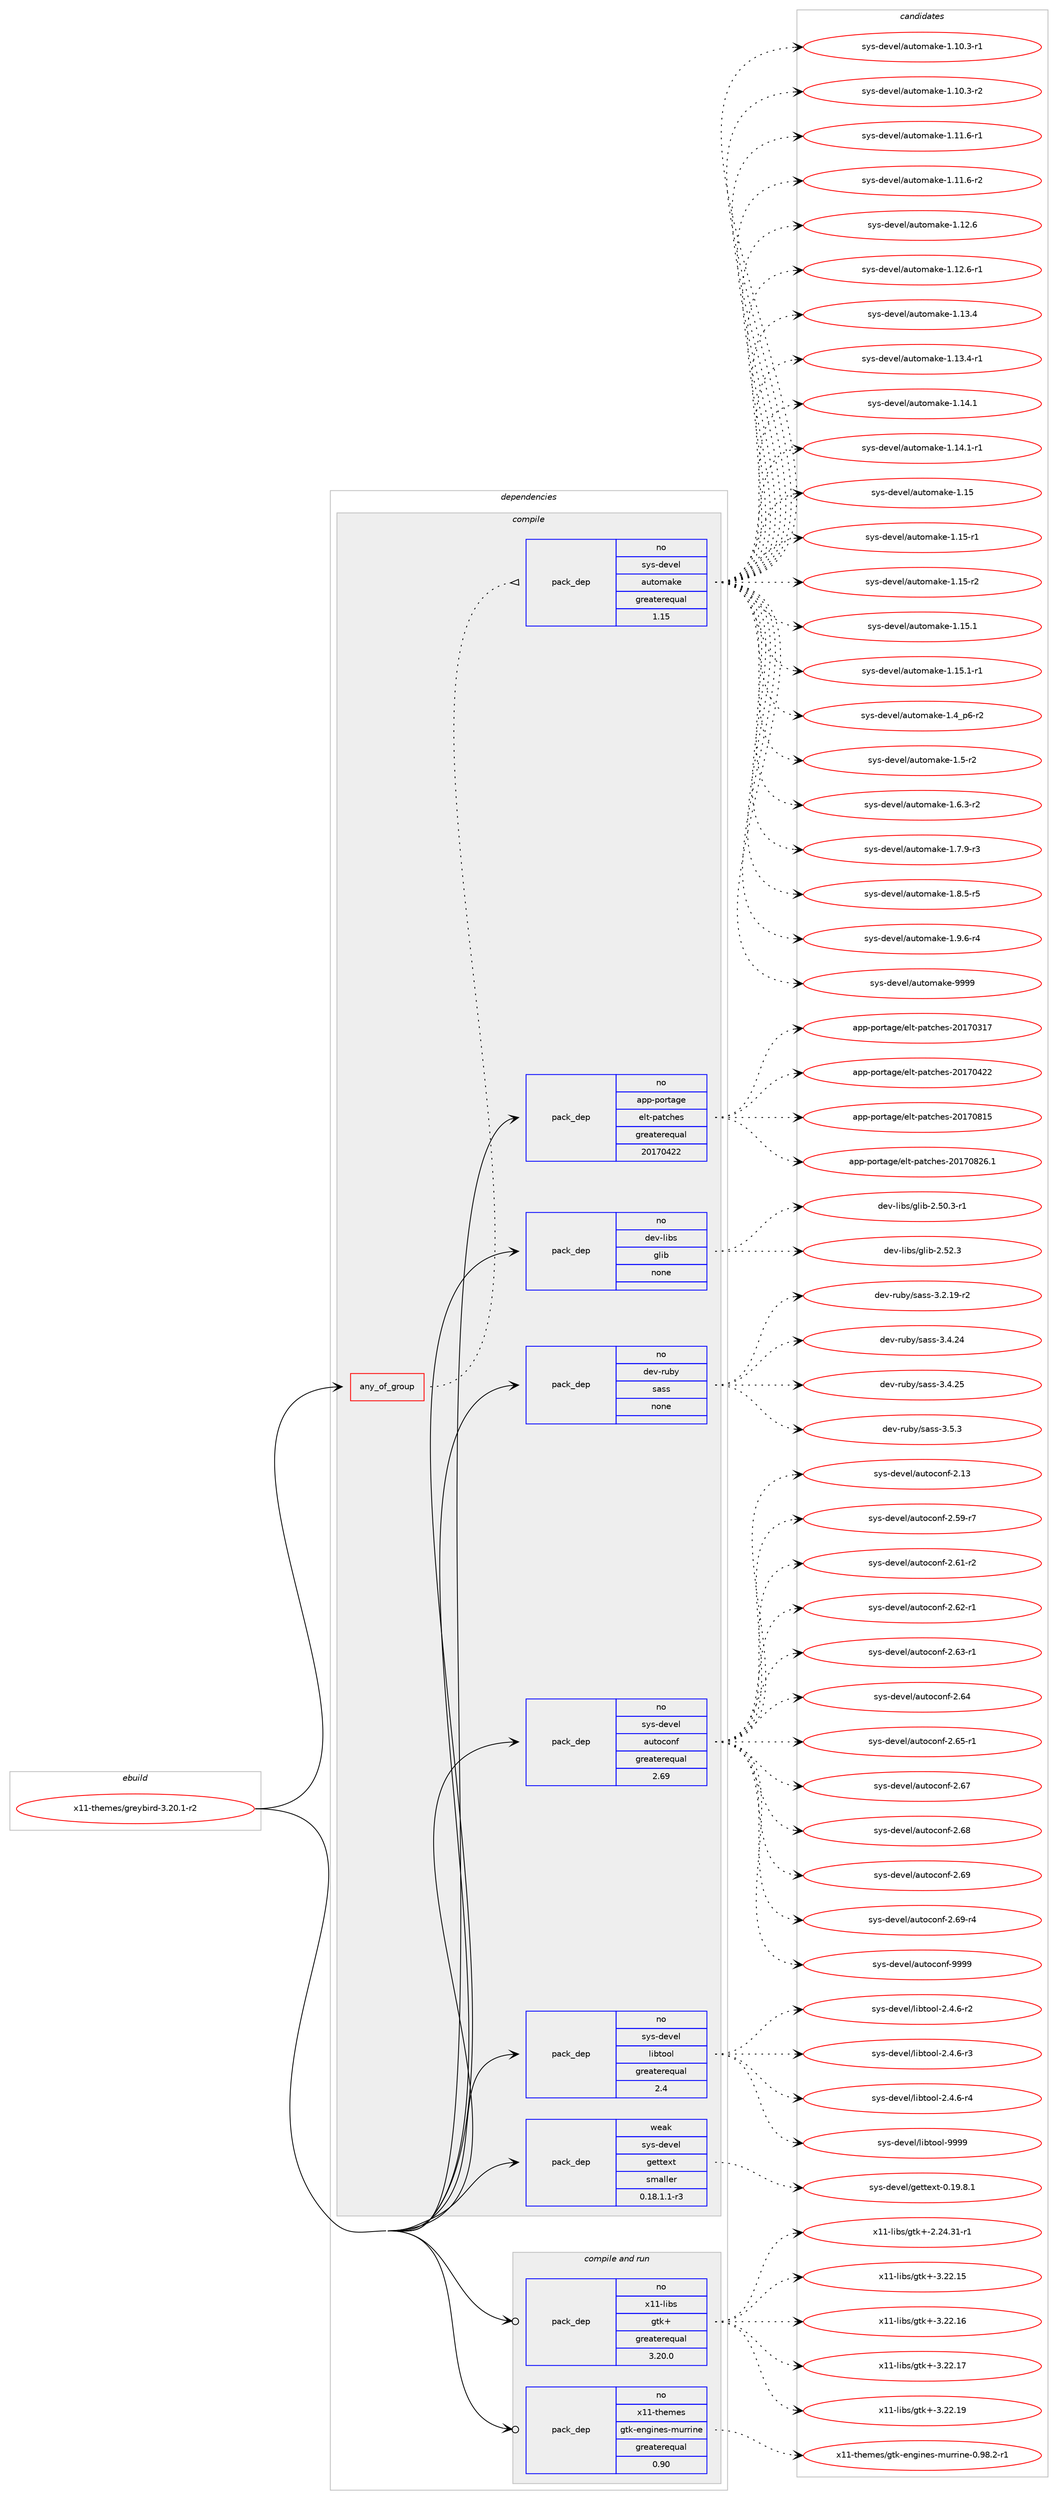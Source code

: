 digraph prolog {

# *************
# Graph options
# *************

newrank=true;
concentrate=true;
compound=true;
graph [rankdir=LR,fontname=Helvetica,fontsize=10,ranksep=1.5];#, ranksep=2.5, nodesep=0.2];
edge  [arrowhead=vee];
node  [fontname=Helvetica,fontsize=10];

# **********
# The ebuild
# **********

subgraph cluster_leftcol {
color=gray;
rank=same;
label=<<i>ebuild</i>>;
id [label="x11-themes/greybird-3.20.1-r2", color=red, width=4, href="../x11-themes/greybird-3.20.1-r2.svg"];
}

# ****************
# The dependencies
# ****************

subgraph cluster_midcol {
color=gray;
label=<<i>dependencies</i>>;
subgraph cluster_compile {
fillcolor="#eeeeee";
style=filled;
label=<<i>compile</i>>;
subgraph any9697 {
dependency529977 [label=<<TABLE BORDER="0" CELLBORDER="1" CELLSPACING="0" CELLPADDING="4"><TR><TD CELLPADDING="10">any_of_group</TD></TR></TABLE>>, shape=none, color=red];subgraph pack396060 {
dependency529978 [label=<<TABLE BORDER="0" CELLBORDER="1" CELLSPACING="0" CELLPADDING="4" WIDTH="220"><TR><TD ROWSPAN="6" CELLPADDING="30">pack_dep</TD></TR><TR><TD WIDTH="110">no</TD></TR><TR><TD>sys-devel</TD></TR><TR><TD>automake</TD></TR><TR><TD>greaterequal</TD></TR><TR><TD>1.15</TD></TR></TABLE>>, shape=none, color=blue];
}
dependency529977:e -> dependency529978:w [weight=20,style="dotted",arrowhead="oinv"];
}
id:e -> dependency529977:w [weight=20,style="solid",arrowhead="vee"];
subgraph pack396061 {
dependency529979 [label=<<TABLE BORDER="0" CELLBORDER="1" CELLSPACING="0" CELLPADDING="4" WIDTH="220"><TR><TD ROWSPAN="6" CELLPADDING="30">pack_dep</TD></TR><TR><TD WIDTH="110">no</TD></TR><TR><TD>app-portage</TD></TR><TR><TD>elt-patches</TD></TR><TR><TD>greaterequal</TD></TR><TR><TD>20170422</TD></TR></TABLE>>, shape=none, color=blue];
}
id:e -> dependency529979:w [weight=20,style="solid",arrowhead="vee"];
subgraph pack396062 {
dependency529980 [label=<<TABLE BORDER="0" CELLBORDER="1" CELLSPACING="0" CELLPADDING="4" WIDTH="220"><TR><TD ROWSPAN="6" CELLPADDING="30">pack_dep</TD></TR><TR><TD WIDTH="110">no</TD></TR><TR><TD>dev-libs</TD></TR><TR><TD>glib</TD></TR><TR><TD>none</TD></TR><TR><TD></TD></TR></TABLE>>, shape=none, color=blue];
}
id:e -> dependency529980:w [weight=20,style="solid",arrowhead="vee"];
subgraph pack396063 {
dependency529981 [label=<<TABLE BORDER="0" CELLBORDER="1" CELLSPACING="0" CELLPADDING="4" WIDTH="220"><TR><TD ROWSPAN="6" CELLPADDING="30">pack_dep</TD></TR><TR><TD WIDTH="110">no</TD></TR><TR><TD>dev-ruby</TD></TR><TR><TD>sass</TD></TR><TR><TD>none</TD></TR><TR><TD></TD></TR></TABLE>>, shape=none, color=blue];
}
id:e -> dependency529981:w [weight=20,style="solid",arrowhead="vee"];
subgraph pack396064 {
dependency529982 [label=<<TABLE BORDER="0" CELLBORDER="1" CELLSPACING="0" CELLPADDING="4" WIDTH="220"><TR><TD ROWSPAN="6" CELLPADDING="30">pack_dep</TD></TR><TR><TD WIDTH="110">no</TD></TR><TR><TD>sys-devel</TD></TR><TR><TD>autoconf</TD></TR><TR><TD>greaterequal</TD></TR><TR><TD>2.69</TD></TR></TABLE>>, shape=none, color=blue];
}
id:e -> dependency529982:w [weight=20,style="solid",arrowhead="vee"];
subgraph pack396065 {
dependency529983 [label=<<TABLE BORDER="0" CELLBORDER="1" CELLSPACING="0" CELLPADDING="4" WIDTH="220"><TR><TD ROWSPAN="6" CELLPADDING="30">pack_dep</TD></TR><TR><TD WIDTH="110">no</TD></TR><TR><TD>sys-devel</TD></TR><TR><TD>libtool</TD></TR><TR><TD>greaterequal</TD></TR><TR><TD>2.4</TD></TR></TABLE>>, shape=none, color=blue];
}
id:e -> dependency529983:w [weight=20,style="solid",arrowhead="vee"];
subgraph pack396066 {
dependency529984 [label=<<TABLE BORDER="0" CELLBORDER="1" CELLSPACING="0" CELLPADDING="4" WIDTH="220"><TR><TD ROWSPAN="6" CELLPADDING="30">pack_dep</TD></TR><TR><TD WIDTH="110">weak</TD></TR><TR><TD>sys-devel</TD></TR><TR><TD>gettext</TD></TR><TR><TD>smaller</TD></TR><TR><TD>0.18.1.1-r3</TD></TR></TABLE>>, shape=none, color=blue];
}
id:e -> dependency529984:w [weight=20,style="solid",arrowhead="vee"];
}
subgraph cluster_compileandrun {
fillcolor="#eeeeee";
style=filled;
label=<<i>compile and run</i>>;
subgraph pack396067 {
dependency529985 [label=<<TABLE BORDER="0" CELLBORDER="1" CELLSPACING="0" CELLPADDING="4" WIDTH="220"><TR><TD ROWSPAN="6" CELLPADDING="30">pack_dep</TD></TR><TR><TD WIDTH="110">no</TD></TR><TR><TD>x11-libs</TD></TR><TR><TD>gtk+</TD></TR><TR><TD>greaterequal</TD></TR><TR><TD>3.20.0</TD></TR></TABLE>>, shape=none, color=blue];
}
id:e -> dependency529985:w [weight=20,style="solid",arrowhead="odotvee"];
subgraph pack396068 {
dependency529986 [label=<<TABLE BORDER="0" CELLBORDER="1" CELLSPACING="0" CELLPADDING="4" WIDTH="220"><TR><TD ROWSPAN="6" CELLPADDING="30">pack_dep</TD></TR><TR><TD WIDTH="110">no</TD></TR><TR><TD>x11-themes</TD></TR><TR><TD>gtk-engines-murrine</TD></TR><TR><TD>greaterequal</TD></TR><TR><TD>0.90</TD></TR></TABLE>>, shape=none, color=blue];
}
id:e -> dependency529986:w [weight=20,style="solid",arrowhead="odotvee"];
}
subgraph cluster_run {
fillcolor="#eeeeee";
style=filled;
label=<<i>run</i>>;
}
}

# **************
# The candidates
# **************

subgraph cluster_choices {
rank=same;
color=gray;
label=<<i>candidates</i>>;

subgraph choice396060 {
color=black;
nodesep=1;
choice11512111545100101118101108479711711611110997107101454946494846514511449 [label="sys-devel/automake-1.10.3-r1", color=red, width=4,href="../sys-devel/automake-1.10.3-r1.svg"];
choice11512111545100101118101108479711711611110997107101454946494846514511450 [label="sys-devel/automake-1.10.3-r2", color=red, width=4,href="../sys-devel/automake-1.10.3-r2.svg"];
choice11512111545100101118101108479711711611110997107101454946494946544511449 [label="sys-devel/automake-1.11.6-r1", color=red, width=4,href="../sys-devel/automake-1.11.6-r1.svg"];
choice11512111545100101118101108479711711611110997107101454946494946544511450 [label="sys-devel/automake-1.11.6-r2", color=red, width=4,href="../sys-devel/automake-1.11.6-r2.svg"];
choice1151211154510010111810110847971171161111099710710145494649504654 [label="sys-devel/automake-1.12.6", color=red, width=4,href="../sys-devel/automake-1.12.6.svg"];
choice11512111545100101118101108479711711611110997107101454946495046544511449 [label="sys-devel/automake-1.12.6-r1", color=red, width=4,href="../sys-devel/automake-1.12.6-r1.svg"];
choice1151211154510010111810110847971171161111099710710145494649514652 [label="sys-devel/automake-1.13.4", color=red, width=4,href="../sys-devel/automake-1.13.4.svg"];
choice11512111545100101118101108479711711611110997107101454946495146524511449 [label="sys-devel/automake-1.13.4-r1", color=red, width=4,href="../sys-devel/automake-1.13.4-r1.svg"];
choice1151211154510010111810110847971171161111099710710145494649524649 [label="sys-devel/automake-1.14.1", color=red, width=4,href="../sys-devel/automake-1.14.1.svg"];
choice11512111545100101118101108479711711611110997107101454946495246494511449 [label="sys-devel/automake-1.14.1-r1", color=red, width=4,href="../sys-devel/automake-1.14.1-r1.svg"];
choice115121115451001011181011084797117116111109971071014549464953 [label="sys-devel/automake-1.15", color=red, width=4,href="../sys-devel/automake-1.15.svg"];
choice1151211154510010111810110847971171161111099710710145494649534511449 [label="sys-devel/automake-1.15-r1", color=red, width=4,href="../sys-devel/automake-1.15-r1.svg"];
choice1151211154510010111810110847971171161111099710710145494649534511450 [label="sys-devel/automake-1.15-r2", color=red, width=4,href="../sys-devel/automake-1.15-r2.svg"];
choice1151211154510010111810110847971171161111099710710145494649534649 [label="sys-devel/automake-1.15.1", color=red, width=4,href="../sys-devel/automake-1.15.1.svg"];
choice11512111545100101118101108479711711611110997107101454946495346494511449 [label="sys-devel/automake-1.15.1-r1", color=red, width=4,href="../sys-devel/automake-1.15.1-r1.svg"];
choice115121115451001011181011084797117116111109971071014549465295112544511450 [label="sys-devel/automake-1.4_p6-r2", color=red, width=4,href="../sys-devel/automake-1.4_p6-r2.svg"];
choice11512111545100101118101108479711711611110997107101454946534511450 [label="sys-devel/automake-1.5-r2", color=red, width=4,href="../sys-devel/automake-1.5-r2.svg"];
choice115121115451001011181011084797117116111109971071014549465446514511450 [label="sys-devel/automake-1.6.3-r2", color=red, width=4,href="../sys-devel/automake-1.6.3-r2.svg"];
choice115121115451001011181011084797117116111109971071014549465546574511451 [label="sys-devel/automake-1.7.9-r3", color=red, width=4,href="../sys-devel/automake-1.7.9-r3.svg"];
choice115121115451001011181011084797117116111109971071014549465646534511453 [label="sys-devel/automake-1.8.5-r5", color=red, width=4,href="../sys-devel/automake-1.8.5-r5.svg"];
choice115121115451001011181011084797117116111109971071014549465746544511452 [label="sys-devel/automake-1.9.6-r4", color=red, width=4,href="../sys-devel/automake-1.9.6-r4.svg"];
choice115121115451001011181011084797117116111109971071014557575757 [label="sys-devel/automake-9999", color=red, width=4,href="../sys-devel/automake-9999.svg"];
dependency529978:e -> choice11512111545100101118101108479711711611110997107101454946494846514511449:w [style=dotted,weight="100"];
dependency529978:e -> choice11512111545100101118101108479711711611110997107101454946494846514511450:w [style=dotted,weight="100"];
dependency529978:e -> choice11512111545100101118101108479711711611110997107101454946494946544511449:w [style=dotted,weight="100"];
dependency529978:e -> choice11512111545100101118101108479711711611110997107101454946494946544511450:w [style=dotted,weight="100"];
dependency529978:e -> choice1151211154510010111810110847971171161111099710710145494649504654:w [style=dotted,weight="100"];
dependency529978:e -> choice11512111545100101118101108479711711611110997107101454946495046544511449:w [style=dotted,weight="100"];
dependency529978:e -> choice1151211154510010111810110847971171161111099710710145494649514652:w [style=dotted,weight="100"];
dependency529978:e -> choice11512111545100101118101108479711711611110997107101454946495146524511449:w [style=dotted,weight="100"];
dependency529978:e -> choice1151211154510010111810110847971171161111099710710145494649524649:w [style=dotted,weight="100"];
dependency529978:e -> choice11512111545100101118101108479711711611110997107101454946495246494511449:w [style=dotted,weight="100"];
dependency529978:e -> choice115121115451001011181011084797117116111109971071014549464953:w [style=dotted,weight="100"];
dependency529978:e -> choice1151211154510010111810110847971171161111099710710145494649534511449:w [style=dotted,weight="100"];
dependency529978:e -> choice1151211154510010111810110847971171161111099710710145494649534511450:w [style=dotted,weight="100"];
dependency529978:e -> choice1151211154510010111810110847971171161111099710710145494649534649:w [style=dotted,weight="100"];
dependency529978:e -> choice11512111545100101118101108479711711611110997107101454946495346494511449:w [style=dotted,weight="100"];
dependency529978:e -> choice115121115451001011181011084797117116111109971071014549465295112544511450:w [style=dotted,weight="100"];
dependency529978:e -> choice11512111545100101118101108479711711611110997107101454946534511450:w [style=dotted,weight="100"];
dependency529978:e -> choice115121115451001011181011084797117116111109971071014549465446514511450:w [style=dotted,weight="100"];
dependency529978:e -> choice115121115451001011181011084797117116111109971071014549465546574511451:w [style=dotted,weight="100"];
dependency529978:e -> choice115121115451001011181011084797117116111109971071014549465646534511453:w [style=dotted,weight="100"];
dependency529978:e -> choice115121115451001011181011084797117116111109971071014549465746544511452:w [style=dotted,weight="100"];
dependency529978:e -> choice115121115451001011181011084797117116111109971071014557575757:w [style=dotted,weight="100"];
}
subgraph choice396061 {
color=black;
nodesep=1;
choice97112112451121111141169710310147101108116451129711699104101115455048495548514955 [label="app-portage/elt-patches-20170317", color=red, width=4,href="../app-portage/elt-patches-20170317.svg"];
choice97112112451121111141169710310147101108116451129711699104101115455048495548525050 [label="app-portage/elt-patches-20170422", color=red, width=4,href="../app-portage/elt-patches-20170422.svg"];
choice97112112451121111141169710310147101108116451129711699104101115455048495548564953 [label="app-portage/elt-patches-20170815", color=red, width=4,href="../app-portage/elt-patches-20170815.svg"];
choice971121124511211111411697103101471011081164511297116991041011154550484955485650544649 [label="app-portage/elt-patches-20170826.1", color=red, width=4,href="../app-portage/elt-patches-20170826.1.svg"];
dependency529979:e -> choice97112112451121111141169710310147101108116451129711699104101115455048495548514955:w [style=dotted,weight="100"];
dependency529979:e -> choice97112112451121111141169710310147101108116451129711699104101115455048495548525050:w [style=dotted,weight="100"];
dependency529979:e -> choice97112112451121111141169710310147101108116451129711699104101115455048495548564953:w [style=dotted,weight="100"];
dependency529979:e -> choice971121124511211111411697103101471011081164511297116991041011154550484955485650544649:w [style=dotted,weight="100"];
}
subgraph choice396062 {
color=black;
nodesep=1;
choice10010111845108105981154710310810598455046534846514511449 [label="dev-libs/glib-2.50.3-r1", color=red, width=4,href="../dev-libs/glib-2.50.3-r1.svg"];
choice1001011184510810598115471031081059845504653504651 [label="dev-libs/glib-2.52.3", color=red, width=4,href="../dev-libs/glib-2.52.3.svg"];
dependency529980:e -> choice10010111845108105981154710310810598455046534846514511449:w [style=dotted,weight="100"];
dependency529980:e -> choice1001011184510810598115471031081059845504653504651:w [style=dotted,weight="100"];
}
subgraph choice396063 {
color=black;
nodesep=1;
choice10010111845114117981214711597115115455146504649574511450 [label="dev-ruby/sass-3.2.19-r2", color=red, width=4,href="../dev-ruby/sass-3.2.19-r2.svg"];
choice1001011184511411798121471159711511545514652465052 [label="dev-ruby/sass-3.4.24", color=red, width=4,href="../dev-ruby/sass-3.4.24.svg"];
choice1001011184511411798121471159711511545514652465053 [label="dev-ruby/sass-3.4.25", color=red, width=4,href="../dev-ruby/sass-3.4.25.svg"];
choice10010111845114117981214711597115115455146534651 [label="dev-ruby/sass-3.5.3", color=red, width=4,href="../dev-ruby/sass-3.5.3.svg"];
dependency529981:e -> choice10010111845114117981214711597115115455146504649574511450:w [style=dotted,weight="100"];
dependency529981:e -> choice1001011184511411798121471159711511545514652465052:w [style=dotted,weight="100"];
dependency529981:e -> choice1001011184511411798121471159711511545514652465053:w [style=dotted,weight="100"];
dependency529981:e -> choice10010111845114117981214711597115115455146534651:w [style=dotted,weight="100"];
}
subgraph choice396064 {
color=black;
nodesep=1;
choice115121115451001011181011084797117116111991111101024550464951 [label="sys-devel/autoconf-2.13", color=red, width=4,href="../sys-devel/autoconf-2.13.svg"];
choice1151211154510010111810110847971171161119911111010245504653574511455 [label="sys-devel/autoconf-2.59-r7", color=red, width=4,href="../sys-devel/autoconf-2.59-r7.svg"];
choice1151211154510010111810110847971171161119911111010245504654494511450 [label="sys-devel/autoconf-2.61-r2", color=red, width=4,href="../sys-devel/autoconf-2.61-r2.svg"];
choice1151211154510010111810110847971171161119911111010245504654504511449 [label="sys-devel/autoconf-2.62-r1", color=red, width=4,href="../sys-devel/autoconf-2.62-r1.svg"];
choice1151211154510010111810110847971171161119911111010245504654514511449 [label="sys-devel/autoconf-2.63-r1", color=red, width=4,href="../sys-devel/autoconf-2.63-r1.svg"];
choice115121115451001011181011084797117116111991111101024550465452 [label="sys-devel/autoconf-2.64", color=red, width=4,href="../sys-devel/autoconf-2.64.svg"];
choice1151211154510010111810110847971171161119911111010245504654534511449 [label="sys-devel/autoconf-2.65-r1", color=red, width=4,href="../sys-devel/autoconf-2.65-r1.svg"];
choice115121115451001011181011084797117116111991111101024550465455 [label="sys-devel/autoconf-2.67", color=red, width=4,href="../sys-devel/autoconf-2.67.svg"];
choice115121115451001011181011084797117116111991111101024550465456 [label="sys-devel/autoconf-2.68", color=red, width=4,href="../sys-devel/autoconf-2.68.svg"];
choice115121115451001011181011084797117116111991111101024550465457 [label="sys-devel/autoconf-2.69", color=red, width=4,href="../sys-devel/autoconf-2.69.svg"];
choice1151211154510010111810110847971171161119911111010245504654574511452 [label="sys-devel/autoconf-2.69-r4", color=red, width=4,href="../sys-devel/autoconf-2.69-r4.svg"];
choice115121115451001011181011084797117116111991111101024557575757 [label="sys-devel/autoconf-9999", color=red, width=4,href="../sys-devel/autoconf-9999.svg"];
dependency529982:e -> choice115121115451001011181011084797117116111991111101024550464951:w [style=dotted,weight="100"];
dependency529982:e -> choice1151211154510010111810110847971171161119911111010245504653574511455:w [style=dotted,weight="100"];
dependency529982:e -> choice1151211154510010111810110847971171161119911111010245504654494511450:w [style=dotted,weight="100"];
dependency529982:e -> choice1151211154510010111810110847971171161119911111010245504654504511449:w [style=dotted,weight="100"];
dependency529982:e -> choice1151211154510010111810110847971171161119911111010245504654514511449:w [style=dotted,weight="100"];
dependency529982:e -> choice115121115451001011181011084797117116111991111101024550465452:w [style=dotted,weight="100"];
dependency529982:e -> choice1151211154510010111810110847971171161119911111010245504654534511449:w [style=dotted,weight="100"];
dependency529982:e -> choice115121115451001011181011084797117116111991111101024550465455:w [style=dotted,weight="100"];
dependency529982:e -> choice115121115451001011181011084797117116111991111101024550465456:w [style=dotted,weight="100"];
dependency529982:e -> choice115121115451001011181011084797117116111991111101024550465457:w [style=dotted,weight="100"];
dependency529982:e -> choice1151211154510010111810110847971171161119911111010245504654574511452:w [style=dotted,weight="100"];
dependency529982:e -> choice115121115451001011181011084797117116111991111101024557575757:w [style=dotted,weight="100"];
}
subgraph choice396065 {
color=black;
nodesep=1;
choice1151211154510010111810110847108105981161111111084550465246544511450 [label="sys-devel/libtool-2.4.6-r2", color=red, width=4,href="../sys-devel/libtool-2.4.6-r2.svg"];
choice1151211154510010111810110847108105981161111111084550465246544511451 [label="sys-devel/libtool-2.4.6-r3", color=red, width=4,href="../sys-devel/libtool-2.4.6-r3.svg"];
choice1151211154510010111810110847108105981161111111084550465246544511452 [label="sys-devel/libtool-2.4.6-r4", color=red, width=4,href="../sys-devel/libtool-2.4.6-r4.svg"];
choice1151211154510010111810110847108105981161111111084557575757 [label="sys-devel/libtool-9999", color=red, width=4,href="../sys-devel/libtool-9999.svg"];
dependency529983:e -> choice1151211154510010111810110847108105981161111111084550465246544511450:w [style=dotted,weight="100"];
dependency529983:e -> choice1151211154510010111810110847108105981161111111084550465246544511451:w [style=dotted,weight="100"];
dependency529983:e -> choice1151211154510010111810110847108105981161111111084550465246544511452:w [style=dotted,weight="100"];
dependency529983:e -> choice1151211154510010111810110847108105981161111111084557575757:w [style=dotted,weight="100"];
}
subgraph choice396066 {
color=black;
nodesep=1;
choice1151211154510010111810110847103101116116101120116454846495746564649 [label="sys-devel/gettext-0.19.8.1", color=red, width=4,href="../sys-devel/gettext-0.19.8.1.svg"];
dependency529984:e -> choice1151211154510010111810110847103101116116101120116454846495746564649:w [style=dotted,weight="100"];
}
subgraph choice396067 {
color=black;
nodesep=1;
choice12049494510810598115471031161074345504650524651494511449 [label="x11-libs/gtk+-2.24.31-r1", color=red, width=4,href="../x11-libs/gtk+-2.24.31-r1.svg"];
choice1204949451081059811547103116107434551465050464953 [label="x11-libs/gtk+-3.22.15", color=red, width=4,href="../x11-libs/gtk+-3.22.15.svg"];
choice1204949451081059811547103116107434551465050464954 [label="x11-libs/gtk+-3.22.16", color=red, width=4,href="../x11-libs/gtk+-3.22.16.svg"];
choice1204949451081059811547103116107434551465050464955 [label="x11-libs/gtk+-3.22.17", color=red, width=4,href="../x11-libs/gtk+-3.22.17.svg"];
choice1204949451081059811547103116107434551465050464957 [label="x11-libs/gtk+-3.22.19", color=red, width=4,href="../x11-libs/gtk+-3.22.19.svg"];
dependency529985:e -> choice12049494510810598115471031161074345504650524651494511449:w [style=dotted,weight="100"];
dependency529985:e -> choice1204949451081059811547103116107434551465050464953:w [style=dotted,weight="100"];
dependency529985:e -> choice1204949451081059811547103116107434551465050464954:w [style=dotted,weight="100"];
dependency529985:e -> choice1204949451081059811547103116107434551465050464955:w [style=dotted,weight="100"];
dependency529985:e -> choice1204949451081059811547103116107434551465050464957:w [style=dotted,weight="100"];
}
subgraph choice396068 {
color=black;
nodesep=1;
choice120494945116104101109101115471031161074510111010310511010111545109117114114105110101454846575646504511449 [label="x11-themes/gtk-engines-murrine-0.98.2-r1", color=red, width=4,href="../x11-themes/gtk-engines-murrine-0.98.2-r1.svg"];
dependency529986:e -> choice120494945116104101109101115471031161074510111010310511010111545109117114114105110101454846575646504511449:w [style=dotted,weight="100"];
}
}

}
